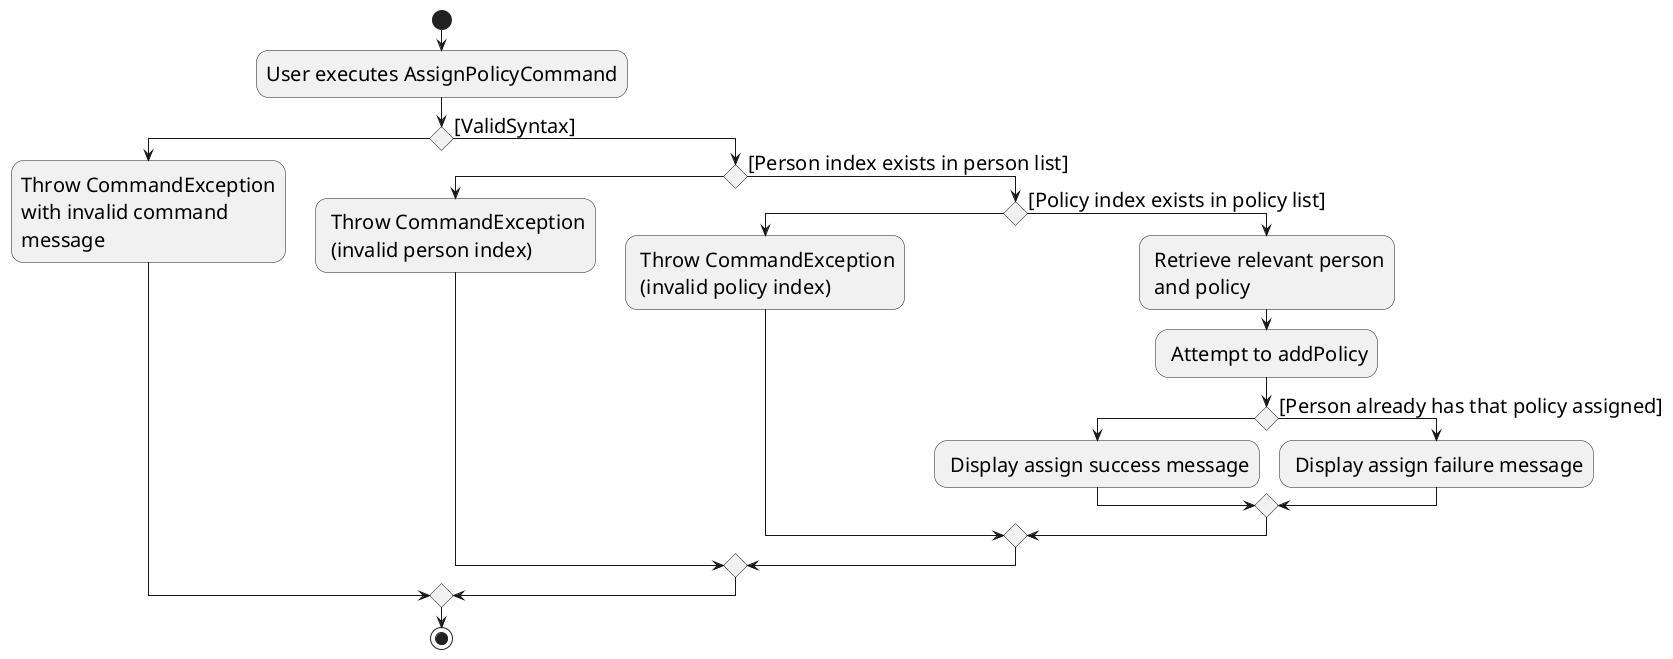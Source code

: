 @startuml

skinparam defaultFontSize 20;

start
:User executes AssignPolicyCommand;

'Since the beta syntax does not support placing the condition outside the
'diamond we place it as the true branch instead.

if () then
    :Throw CommandException
    with invalid command
    message;
else ([ValidSyntax])

if () then
    : Throw CommandException
     (invalid person index);
else ([Person index exists in person list])
    if () then
    : Throw CommandException
     (invalid policy index);
    else ([Policy index exists in policy list])
    : Retrieve relevant person
     and policy;
    : Attempt to addPolicy;
    if () then
    : Display assign success message;
    else ([Person already has that policy assigned])
    : Display assign failure message;
    endif
    endif
endif
endif
stop
@enduml
